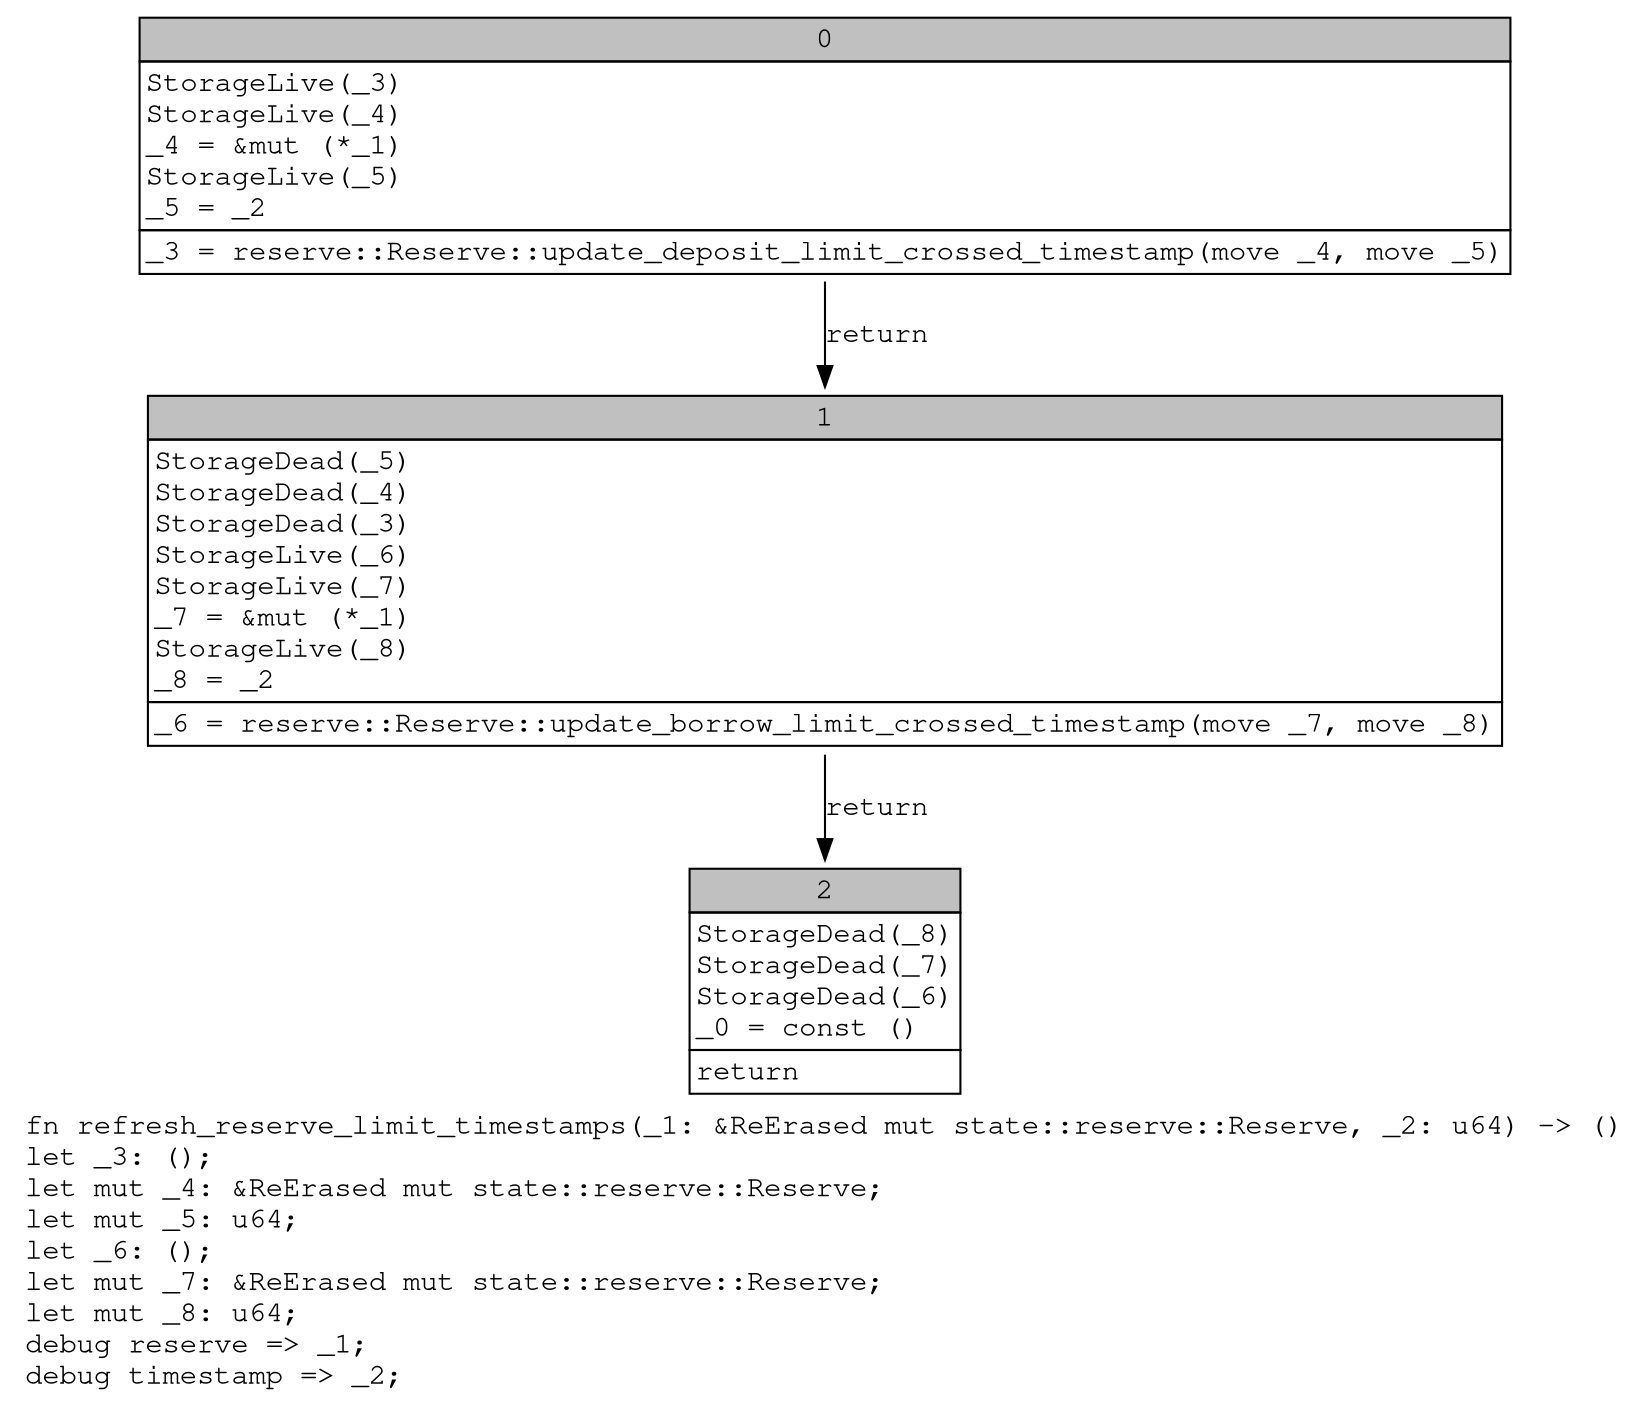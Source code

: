 digraph Mir_0_1281 {
    graph [fontname="Courier, monospace"];
    node [fontname="Courier, monospace"];
    edge [fontname="Courier, monospace"];
    label=<fn refresh_reserve_limit_timestamps(_1: &amp;ReErased mut state::reserve::Reserve, _2: u64) -&gt; ()<br align="left"/>let _3: ();<br align="left"/>let mut _4: &amp;ReErased mut state::reserve::Reserve;<br align="left"/>let mut _5: u64;<br align="left"/>let _6: ();<br align="left"/>let mut _7: &amp;ReErased mut state::reserve::Reserve;<br align="left"/>let mut _8: u64;<br align="left"/>debug reserve =&gt; _1;<br align="left"/>debug timestamp =&gt; _2;<br align="left"/>>;
    bb0__0_1281 [shape="none", label=<<table border="0" cellborder="1" cellspacing="0"><tr><td bgcolor="gray" align="center" colspan="1">0</td></tr><tr><td align="left" balign="left">StorageLive(_3)<br/>StorageLive(_4)<br/>_4 = &amp;mut (*_1)<br/>StorageLive(_5)<br/>_5 = _2<br/></td></tr><tr><td align="left">_3 = reserve::Reserve::update_deposit_limit_crossed_timestamp(move _4, move _5)</td></tr></table>>];
    bb1__0_1281 [shape="none", label=<<table border="0" cellborder="1" cellspacing="0"><tr><td bgcolor="gray" align="center" colspan="1">1</td></tr><tr><td align="left" balign="left">StorageDead(_5)<br/>StorageDead(_4)<br/>StorageDead(_3)<br/>StorageLive(_6)<br/>StorageLive(_7)<br/>_7 = &amp;mut (*_1)<br/>StorageLive(_8)<br/>_8 = _2<br/></td></tr><tr><td align="left">_6 = reserve::Reserve::update_borrow_limit_crossed_timestamp(move _7, move _8)</td></tr></table>>];
    bb2__0_1281 [shape="none", label=<<table border="0" cellborder="1" cellspacing="0"><tr><td bgcolor="gray" align="center" colspan="1">2</td></tr><tr><td align="left" balign="left">StorageDead(_8)<br/>StorageDead(_7)<br/>StorageDead(_6)<br/>_0 = const ()<br/></td></tr><tr><td align="left">return</td></tr></table>>];
    bb0__0_1281 -> bb1__0_1281 [label="return"];
    bb1__0_1281 -> bb2__0_1281 [label="return"];
}
